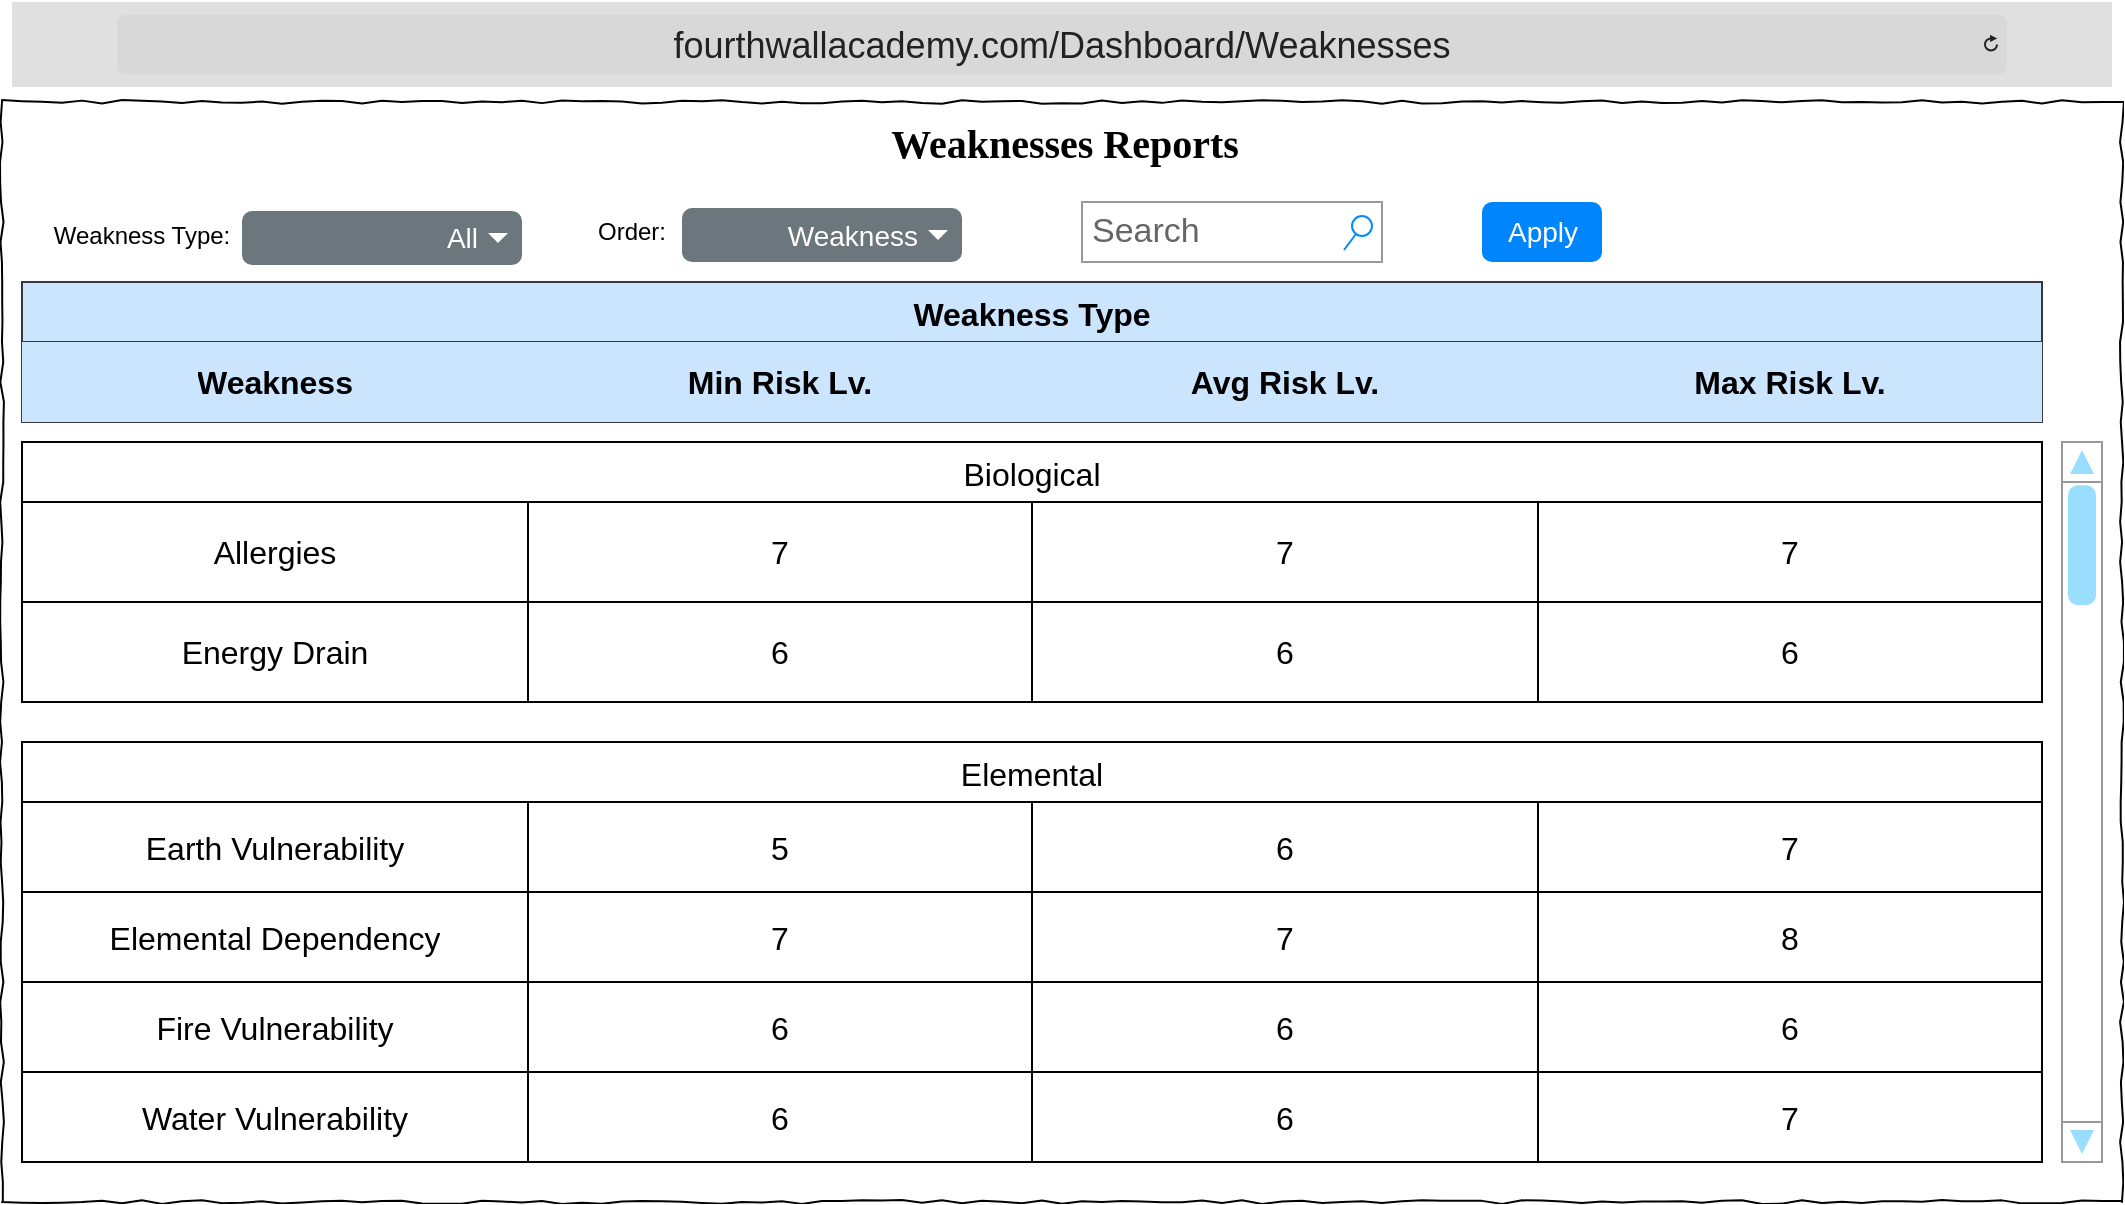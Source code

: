 <mxfile version="26.0.1">
  <diagram name="Page-1" id="03018318-947c-dd8e-b7a3-06fadd420f32">
    <mxGraphModel dx="3354" dy="1258" grid="1" gridSize="10" guides="1" tooltips="1" connect="1" arrows="1" fold="1" page="1" pageScale="1" pageWidth="1100" pageHeight="850" background="none" math="0" shadow="0">
      <root>
        <mxCell id="0" />
        <mxCell id="1" parent="0" />
        <mxCell id="677b7b8949515195-1" value="" style="whiteSpace=wrap;html=1;rounded=0;shadow=0;labelBackgroundColor=none;strokeColor=#000000;strokeWidth=1;fillColor=none;fontFamily=Verdana;fontSize=12;fontColor=#000000;align=center;comic=1;" parent="1" vertex="1">
          <mxGeometry x="20" y="70" width="1060" height="550" as="geometry" />
        </mxCell>
        <mxCell id="3aGJddo-5EH4ExrnTLLF-4" value="&lt;font face=&quot;Tahoma&quot; style=&quot;font-size: 20px;&quot;&gt;Weaknesses Reports&lt;/font&gt;" style="text;strokeColor=none;fillColor=none;html=1;fontSize=24;fontStyle=1;verticalAlign=middle;align=center;" parent="1" vertex="1">
          <mxGeometry x="440.5" y="70" width="220" height="40" as="geometry" />
        </mxCell>
        <mxCell id="b_-qBEc8-tPpr0zeS2S6-1" value="&lt;font style=&quot;font-size: 18px;&quot;&gt;fourthwallacademy.com/Dashboard/Weaknesses&lt;/font&gt;" style="html=1;strokeWidth=1;shadow=0;dashed=0;shape=mxgraph.ios7ui.url;fillColor=#e0e0e0;strokeColor=#c0c0c0;buttonText=;strokeColor2=#222222;fontColor=#222222;fontSize=8;spacingTop=2;align=center;whiteSpace=wrap;" parent="1" vertex="1">
          <mxGeometry x="25" y="20" width="1050" height="42.5" as="geometry" />
        </mxCell>
        <mxCell id="ZwHE_Ob0DUc1sspuv7PX-6" value="Apply" style="html=1;shadow=0;dashed=0;shape=mxgraph.bootstrap.rrect;rSize=5;fillColor=#0085FC;strokeColor=none;align=center;spacing=15;fontSize=14;fontColor=#ffffff;sketch=0;" parent="1" vertex="1">
          <mxGeometry x="760" y="120" width="60" height="30" as="geometry" />
        </mxCell>
        <mxCell id="ZwHE_Ob0DUc1sspuv7PX-15" value="Weakness Type:" style="text;html=1;align=center;verticalAlign=middle;whiteSpace=wrap;rounded=0;" parent="1" vertex="1">
          <mxGeometry x="40" y="121.5" width="100" height="30" as="geometry" />
        </mxCell>
        <mxCell id="ZwHE_Ob0DUc1sspuv7PX-16" value="All" style="html=1;shadow=0;dashed=0;shape=mxgraph.bootstrap.rrect;rSize=5;strokeColor=none;strokeWidth=1;fillColor=#6C767D;fontColor=#ffffff;whiteSpace=wrap;align=right;verticalAlign=middle;fontStyle=0;fontSize=14;spacingRight=20;" parent="1" vertex="1">
          <mxGeometry x="140" y="124.5" width="140" height="27" as="geometry" />
        </mxCell>
        <mxCell id="ZwHE_Ob0DUc1sspuv7PX-17" value="" style="shape=triangle;direction=south;fillColor=#ffffff;strokeColor=none;perimeter=none;" parent="ZwHE_Ob0DUc1sspuv7PX-16" vertex="1">
          <mxGeometry x="1" y="0.5" width="10" height="5" relative="1" as="geometry">
            <mxPoint x="-17" y="-2.5" as="offset" />
          </mxGeometry>
        </mxCell>
        <mxCell id="MvRHuvZ1edDw_HGWbF9z-59" value="" style="verticalLabelPosition=bottom;shadow=0;dashed=0;align=center;html=1;verticalAlign=top;strokeWidth=1;shape=mxgraph.mockup.navigation.scrollBar;strokeColor=#999999;barPos=99.394;fillColor2=#99ddff;strokeColor2=none;direction=north;" parent="1" vertex="1">
          <mxGeometry x="1050" y="240" width="20" height="360" as="geometry" />
        </mxCell>
        <mxCell id="yOuiwqaRR13RCL1DA1aZ-1" value="Biological" style="shape=table;startSize=30;container=1;collapsible=0;childLayout=tableLayout;strokeColor=default;fontSize=16;" parent="1" vertex="1">
          <mxGeometry x="30" y="240" width="1010" height="130" as="geometry" />
        </mxCell>
        <mxCell id="yOuiwqaRR13RCL1DA1aZ-2" value="" style="shape=tableRow;horizontal=0;startSize=0;swimlaneHead=0;swimlaneBody=0;strokeColor=inherit;top=0;left=0;bottom=0;right=0;collapsible=0;dropTarget=0;fillColor=none;points=[[0,0.5],[1,0.5]];portConstraint=eastwest;fontSize=16;" parent="yOuiwqaRR13RCL1DA1aZ-1" vertex="1">
          <mxGeometry y="30" width="1010" height="50" as="geometry" />
        </mxCell>
        <mxCell id="yOuiwqaRR13RCL1DA1aZ-3" value="Allergies" style="shape=partialRectangle;html=1;whiteSpace=wrap;connectable=0;strokeColor=inherit;overflow=hidden;fillColor=none;top=0;left=0;bottom=0;right=0;pointerEvents=1;fontSize=16;" parent="yOuiwqaRR13RCL1DA1aZ-2" vertex="1">
          <mxGeometry width="253" height="50" as="geometry">
            <mxRectangle width="253" height="50" as="alternateBounds" />
          </mxGeometry>
        </mxCell>
        <mxCell id="yOuiwqaRR13RCL1DA1aZ-4" value="7" style="shape=partialRectangle;html=1;whiteSpace=wrap;connectable=0;strokeColor=inherit;overflow=hidden;fillColor=none;top=0;left=0;bottom=0;right=0;pointerEvents=1;fontSize=16;" parent="yOuiwqaRR13RCL1DA1aZ-2" vertex="1">
          <mxGeometry x="253" width="252" height="50" as="geometry">
            <mxRectangle width="252" height="50" as="alternateBounds" />
          </mxGeometry>
        </mxCell>
        <mxCell id="yOuiwqaRR13RCL1DA1aZ-5" value="7" style="shape=partialRectangle;html=1;whiteSpace=wrap;connectable=0;strokeColor=inherit;overflow=hidden;fillColor=none;top=0;left=0;bottom=0;right=0;pointerEvents=1;fontSize=16;" parent="yOuiwqaRR13RCL1DA1aZ-2" vertex="1">
          <mxGeometry x="505" width="253" height="50" as="geometry">
            <mxRectangle width="253" height="50" as="alternateBounds" />
          </mxGeometry>
        </mxCell>
        <mxCell id="yOuiwqaRR13RCL1DA1aZ-14" value="7" style="shape=partialRectangle;html=1;whiteSpace=wrap;connectable=0;strokeColor=inherit;overflow=hidden;fillColor=none;top=0;left=0;bottom=0;right=0;pointerEvents=1;fontSize=16;" parent="yOuiwqaRR13RCL1DA1aZ-2" vertex="1">
          <mxGeometry x="758" width="252" height="50" as="geometry">
            <mxRectangle width="252" height="50" as="alternateBounds" />
          </mxGeometry>
        </mxCell>
        <mxCell id="yOuiwqaRR13RCL1DA1aZ-6" value="" style="shape=tableRow;horizontal=0;startSize=0;swimlaneHead=0;swimlaneBody=0;strokeColor=inherit;top=0;left=0;bottom=0;right=0;collapsible=0;dropTarget=0;fillColor=none;points=[[0,0.5],[1,0.5]];portConstraint=eastwest;fontSize=16;" parent="yOuiwqaRR13RCL1DA1aZ-1" vertex="1">
          <mxGeometry y="80" width="1010" height="50" as="geometry" />
        </mxCell>
        <mxCell id="yOuiwqaRR13RCL1DA1aZ-7" value="Energy Drain" style="shape=partialRectangle;html=1;whiteSpace=wrap;connectable=0;strokeColor=inherit;overflow=hidden;fillColor=none;top=0;left=0;bottom=0;right=0;pointerEvents=1;fontSize=16;" parent="yOuiwqaRR13RCL1DA1aZ-6" vertex="1">
          <mxGeometry width="253" height="50" as="geometry">
            <mxRectangle width="253" height="50" as="alternateBounds" />
          </mxGeometry>
        </mxCell>
        <mxCell id="yOuiwqaRR13RCL1DA1aZ-8" value="6" style="shape=partialRectangle;html=1;whiteSpace=wrap;connectable=0;strokeColor=inherit;overflow=hidden;fillColor=none;top=0;left=0;bottom=0;right=0;pointerEvents=1;fontSize=16;" parent="yOuiwqaRR13RCL1DA1aZ-6" vertex="1">
          <mxGeometry x="253" width="252" height="50" as="geometry">
            <mxRectangle width="252" height="50" as="alternateBounds" />
          </mxGeometry>
        </mxCell>
        <mxCell id="yOuiwqaRR13RCL1DA1aZ-9" value="6" style="shape=partialRectangle;html=1;whiteSpace=wrap;connectable=0;strokeColor=inherit;overflow=hidden;fillColor=none;top=0;left=0;bottom=0;right=0;pointerEvents=1;fontSize=16;" parent="yOuiwqaRR13RCL1DA1aZ-6" vertex="1">
          <mxGeometry x="505" width="253" height="50" as="geometry">
            <mxRectangle width="253" height="50" as="alternateBounds" />
          </mxGeometry>
        </mxCell>
        <mxCell id="yOuiwqaRR13RCL1DA1aZ-15" value="6" style="shape=partialRectangle;html=1;whiteSpace=wrap;connectable=0;strokeColor=inherit;overflow=hidden;fillColor=none;top=0;left=0;bottom=0;right=0;pointerEvents=1;fontSize=16;" parent="yOuiwqaRR13RCL1DA1aZ-6" vertex="1">
          <mxGeometry x="758" width="252" height="50" as="geometry">
            <mxRectangle width="252" height="50" as="alternateBounds" />
          </mxGeometry>
        </mxCell>
        <mxCell id="yOuiwqaRR13RCL1DA1aZ-16" value="Weakness Type" style="shape=table;startSize=30;container=1;collapsible=0;childLayout=tableLayout;strokeColor=#36393d;fontSize=16;fontStyle=1;fillColor=#cce5ff;" parent="1" vertex="1">
          <mxGeometry x="30" y="160" width="1010" height="70" as="geometry" />
        </mxCell>
        <mxCell id="yOuiwqaRR13RCL1DA1aZ-17" value="" style="shape=tableRow;horizontal=0;startSize=0;swimlaneHead=0;swimlaneBody=0;strokeColor=inherit;top=0;left=0;bottom=0;right=0;collapsible=0;dropTarget=0;fillColor=none;points=[[0,0.5],[1,0.5]];portConstraint=eastwest;fontSize=16;" parent="yOuiwqaRR13RCL1DA1aZ-16" vertex="1">
          <mxGeometry y="30" width="1010" height="40" as="geometry" />
        </mxCell>
        <mxCell id="yOuiwqaRR13RCL1DA1aZ-18" value="&lt;b&gt;Weakness&lt;/b&gt;" style="shape=partialRectangle;html=1;whiteSpace=wrap;connectable=0;strokeColor=#36393d;overflow=hidden;fillColor=#cce5ff;top=0;left=0;bottom=0;right=0;pointerEvents=1;fontSize=16;" parent="yOuiwqaRR13RCL1DA1aZ-17" vertex="1">
          <mxGeometry width="253" height="40" as="geometry">
            <mxRectangle width="253" height="40" as="alternateBounds" />
          </mxGeometry>
        </mxCell>
        <mxCell id="yOuiwqaRR13RCL1DA1aZ-19" value="&lt;b&gt;Min Risk Lv.&lt;/b&gt;" style="shape=partialRectangle;html=1;whiteSpace=wrap;connectable=0;strokeColor=#36393d;overflow=hidden;fillColor=#cce5ff;top=0;left=0;bottom=0;right=0;pointerEvents=1;fontSize=16;" parent="yOuiwqaRR13RCL1DA1aZ-17" vertex="1">
          <mxGeometry x="253" width="252" height="40" as="geometry">
            <mxRectangle width="252" height="40" as="alternateBounds" />
          </mxGeometry>
        </mxCell>
        <mxCell id="yOuiwqaRR13RCL1DA1aZ-20" value="&lt;b&gt;Avg Risk Lv.&lt;/b&gt;" style="shape=partialRectangle;html=1;whiteSpace=wrap;connectable=0;strokeColor=#36393d;overflow=hidden;fillColor=#cce5ff;top=0;left=0;bottom=0;right=0;pointerEvents=1;fontSize=16;" parent="yOuiwqaRR13RCL1DA1aZ-17" vertex="1">
          <mxGeometry x="505" width="253" height="40" as="geometry">
            <mxRectangle width="253" height="40" as="alternateBounds" />
          </mxGeometry>
        </mxCell>
        <mxCell id="yOuiwqaRR13RCL1DA1aZ-21" value="&lt;b&gt;Max Risk Lv.&lt;/b&gt;" style="shape=partialRectangle;html=1;whiteSpace=wrap;connectable=0;strokeColor=#36393d;overflow=hidden;fillColor=#cce5ff;top=0;left=0;bottom=0;right=0;pointerEvents=1;fontSize=16;" parent="yOuiwqaRR13RCL1DA1aZ-17" vertex="1">
          <mxGeometry x="758" width="252" height="40" as="geometry">
            <mxRectangle width="252" height="40" as="alternateBounds" />
          </mxGeometry>
        </mxCell>
        <mxCell id="yOuiwqaRR13RCL1DA1aZ-27" value="Elemental" style="shape=table;startSize=30;container=1;collapsible=0;childLayout=tableLayout;strokeColor=default;fontSize=16;" parent="1" vertex="1">
          <mxGeometry x="30" y="390" width="1010" height="210" as="geometry" />
        </mxCell>
        <mxCell id="yOuiwqaRR13RCL1DA1aZ-28" value="" style="shape=tableRow;horizontal=0;startSize=0;swimlaneHead=0;swimlaneBody=0;strokeColor=inherit;top=0;left=0;bottom=0;right=0;collapsible=0;dropTarget=0;fillColor=none;points=[[0,0.5],[1,0.5]];portConstraint=eastwest;fontSize=16;" parent="yOuiwqaRR13RCL1DA1aZ-27" vertex="1">
          <mxGeometry y="30" width="1010" height="45" as="geometry" />
        </mxCell>
        <mxCell id="yOuiwqaRR13RCL1DA1aZ-29" value="Earth Vulnerability" style="shape=partialRectangle;html=1;whiteSpace=wrap;connectable=0;strokeColor=inherit;overflow=hidden;fillColor=none;top=0;left=0;bottom=0;right=0;pointerEvents=1;fontSize=16;" parent="yOuiwqaRR13RCL1DA1aZ-28" vertex="1">
          <mxGeometry width="253" height="45" as="geometry">
            <mxRectangle width="253" height="45" as="alternateBounds" />
          </mxGeometry>
        </mxCell>
        <mxCell id="yOuiwqaRR13RCL1DA1aZ-30" value="5" style="shape=partialRectangle;html=1;whiteSpace=wrap;connectable=0;strokeColor=inherit;overflow=hidden;fillColor=none;top=0;left=0;bottom=0;right=0;pointerEvents=1;fontSize=16;" parent="yOuiwqaRR13RCL1DA1aZ-28" vertex="1">
          <mxGeometry x="253" width="252" height="45" as="geometry">
            <mxRectangle width="252" height="45" as="alternateBounds" />
          </mxGeometry>
        </mxCell>
        <mxCell id="yOuiwqaRR13RCL1DA1aZ-31" value="6" style="shape=partialRectangle;html=1;whiteSpace=wrap;connectable=0;strokeColor=inherit;overflow=hidden;fillColor=none;top=0;left=0;bottom=0;right=0;pointerEvents=1;fontSize=16;" parent="yOuiwqaRR13RCL1DA1aZ-28" vertex="1">
          <mxGeometry x="505" width="253" height="45" as="geometry">
            <mxRectangle width="253" height="45" as="alternateBounds" />
          </mxGeometry>
        </mxCell>
        <mxCell id="yOuiwqaRR13RCL1DA1aZ-32" value="7" style="shape=partialRectangle;html=1;whiteSpace=wrap;connectable=0;strokeColor=inherit;overflow=hidden;fillColor=none;top=0;left=0;bottom=0;right=0;pointerEvents=1;fontSize=16;" parent="yOuiwqaRR13RCL1DA1aZ-28" vertex="1">
          <mxGeometry x="758" width="252" height="45" as="geometry">
            <mxRectangle width="252" height="45" as="alternateBounds" />
          </mxGeometry>
        </mxCell>
        <mxCell id="yOuiwqaRR13RCL1DA1aZ-33" value="" style="shape=tableRow;horizontal=0;startSize=0;swimlaneHead=0;swimlaneBody=0;strokeColor=inherit;top=0;left=0;bottom=0;right=0;collapsible=0;dropTarget=0;fillColor=none;points=[[0,0.5],[1,0.5]];portConstraint=eastwest;fontSize=16;" parent="yOuiwqaRR13RCL1DA1aZ-27" vertex="1">
          <mxGeometry y="75" width="1010" height="45" as="geometry" />
        </mxCell>
        <mxCell id="yOuiwqaRR13RCL1DA1aZ-34" value="Elemental Dependency" style="shape=partialRectangle;html=1;whiteSpace=wrap;connectable=0;strokeColor=inherit;overflow=hidden;fillColor=none;top=0;left=0;bottom=0;right=0;pointerEvents=1;fontSize=16;" parent="yOuiwqaRR13RCL1DA1aZ-33" vertex="1">
          <mxGeometry width="253" height="45" as="geometry">
            <mxRectangle width="253" height="45" as="alternateBounds" />
          </mxGeometry>
        </mxCell>
        <mxCell id="yOuiwqaRR13RCL1DA1aZ-35" value="7" style="shape=partialRectangle;html=1;whiteSpace=wrap;connectable=0;strokeColor=inherit;overflow=hidden;fillColor=none;top=0;left=0;bottom=0;right=0;pointerEvents=1;fontSize=16;" parent="yOuiwqaRR13RCL1DA1aZ-33" vertex="1">
          <mxGeometry x="253" width="252" height="45" as="geometry">
            <mxRectangle width="252" height="45" as="alternateBounds" />
          </mxGeometry>
        </mxCell>
        <mxCell id="yOuiwqaRR13RCL1DA1aZ-36" value="7" style="shape=partialRectangle;html=1;whiteSpace=wrap;connectable=0;strokeColor=inherit;overflow=hidden;fillColor=none;top=0;left=0;bottom=0;right=0;pointerEvents=1;fontSize=16;" parent="yOuiwqaRR13RCL1DA1aZ-33" vertex="1">
          <mxGeometry x="505" width="253" height="45" as="geometry">
            <mxRectangle width="253" height="45" as="alternateBounds" />
          </mxGeometry>
        </mxCell>
        <mxCell id="yOuiwqaRR13RCL1DA1aZ-37" value="8" style="shape=partialRectangle;html=1;whiteSpace=wrap;connectable=0;strokeColor=inherit;overflow=hidden;fillColor=none;top=0;left=0;bottom=0;right=0;pointerEvents=1;fontSize=16;" parent="yOuiwqaRR13RCL1DA1aZ-33" vertex="1">
          <mxGeometry x="758" width="252" height="45" as="geometry">
            <mxRectangle width="252" height="45" as="alternateBounds" />
          </mxGeometry>
        </mxCell>
        <mxCell id="yOuiwqaRR13RCL1DA1aZ-38" style="shape=tableRow;horizontal=0;startSize=0;swimlaneHead=0;swimlaneBody=0;strokeColor=inherit;top=0;left=0;bottom=0;right=0;collapsible=0;dropTarget=0;fillColor=none;points=[[0,0.5],[1,0.5]];portConstraint=eastwest;fontSize=16;" parent="yOuiwqaRR13RCL1DA1aZ-27" vertex="1">
          <mxGeometry y="120" width="1010" height="45" as="geometry" />
        </mxCell>
        <mxCell id="yOuiwqaRR13RCL1DA1aZ-39" value="Fire Vulnerability" style="shape=partialRectangle;html=1;whiteSpace=wrap;connectable=0;strokeColor=inherit;overflow=hidden;fillColor=none;top=0;left=0;bottom=0;right=0;pointerEvents=1;fontSize=16;" parent="yOuiwqaRR13RCL1DA1aZ-38" vertex="1">
          <mxGeometry width="253" height="45" as="geometry">
            <mxRectangle width="253" height="45" as="alternateBounds" />
          </mxGeometry>
        </mxCell>
        <mxCell id="yOuiwqaRR13RCL1DA1aZ-40" value="6" style="shape=partialRectangle;html=1;whiteSpace=wrap;connectable=0;strokeColor=inherit;overflow=hidden;fillColor=none;top=0;left=0;bottom=0;right=0;pointerEvents=1;fontSize=16;" parent="yOuiwqaRR13RCL1DA1aZ-38" vertex="1">
          <mxGeometry x="253" width="252" height="45" as="geometry">
            <mxRectangle width="252" height="45" as="alternateBounds" />
          </mxGeometry>
        </mxCell>
        <mxCell id="yOuiwqaRR13RCL1DA1aZ-41" value="6" style="shape=partialRectangle;html=1;whiteSpace=wrap;connectable=0;strokeColor=inherit;overflow=hidden;fillColor=none;top=0;left=0;bottom=0;right=0;pointerEvents=1;fontSize=16;" parent="yOuiwqaRR13RCL1DA1aZ-38" vertex="1">
          <mxGeometry x="505" width="253" height="45" as="geometry">
            <mxRectangle width="253" height="45" as="alternateBounds" />
          </mxGeometry>
        </mxCell>
        <mxCell id="yOuiwqaRR13RCL1DA1aZ-42" value="6" style="shape=partialRectangle;html=1;whiteSpace=wrap;connectable=0;strokeColor=inherit;overflow=hidden;fillColor=none;top=0;left=0;bottom=0;right=0;pointerEvents=1;fontSize=16;" parent="yOuiwqaRR13RCL1DA1aZ-38" vertex="1">
          <mxGeometry x="758" width="252" height="45" as="geometry">
            <mxRectangle width="252" height="45" as="alternateBounds" />
          </mxGeometry>
        </mxCell>
        <mxCell id="yOuiwqaRR13RCL1DA1aZ-43" style="shape=tableRow;horizontal=0;startSize=0;swimlaneHead=0;swimlaneBody=0;strokeColor=inherit;top=0;left=0;bottom=0;right=0;collapsible=0;dropTarget=0;fillColor=none;points=[[0,0.5],[1,0.5]];portConstraint=eastwest;fontSize=16;" parent="yOuiwqaRR13RCL1DA1aZ-27" vertex="1">
          <mxGeometry y="165" width="1010" height="45" as="geometry" />
        </mxCell>
        <mxCell id="yOuiwqaRR13RCL1DA1aZ-44" value="Water Vulnerability" style="shape=partialRectangle;html=1;whiteSpace=wrap;connectable=0;strokeColor=inherit;overflow=hidden;fillColor=none;top=0;left=0;bottom=0;right=0;pointerEvents=1;fontSize=16;" parent="yOuiwqaRR13RCL1DA1aZ-43" vertex="1">
          <mxGeometry width="253" height="45" as="geometry">
            <mxRectangle width="253" height="45" as="alternateBounds" />
          </mxGeometry>
        </mxCell>
        <mxCell id="yOuiwqaRR13RCL1DA1aZ-45" value="6" style="shape=partialRectangle;html=1;whiteSpace=wrap;connectable=0;strokeColor=inherit;overflow=hidden;fillColor=none;top=0;left=0;bottom=0;right=0;pointerEvents=1;fontSize=16;" parent="yOuiwqaRR13RCL1DA1aZ-43" vertex="1">
          <mxGeometry x="253" width="252" height="45" as="geometry">
            <mxRectangle width="252" height="45" as="alternateBounds" />
          </mxGeometry>
        </mxCell>
        <mxCell id="yOuiwqaRR13RCL1DA1aZ-46" value="6" style="shape=partialRectangle;html=1;whiteSpace=wrap;connectable=0;strokeColor=inherit;overflow=hidden;fillColor=none;top=0;left=0;bottom=0;right=0;pointerEvents=1;fontSize=16;" parent="yOuiwqaRR13RCL1DA1aZ-43" vertex="1">
          <mxGeometry x="505" width="253" height="45" as="geometry">
            <mxRectangle width="253" height="45" as="alternateBounds" />
          </mxGeometry>
        </mxCell>
        <mxCell id="yOuiwqaRR13RCL1DA1aZ-47" value="7" style="shape=partialRectangle;html=1;whiteSpace=wrap;connectable=0;strokeColor=inherit;overflow=hidden;fillColor=none;top=0;left=0;bottom=0;right=0;pointerEvents=1;fontSize=16;" parent="yOuiwqaRR13RCL1DA1aZ-43" vertex="1">
          <mxGeometry x="758" width="252" height="45" as="geometry">
            <mxRectangle width="252" height="45" as="alternateBounds" />
          </mxGeometry>
        </mxCell>
        <mxCell id="yOuiwqaRR13RCL1DA1aZ-59" value="Order:" style="text;html=1;align=center;verticalAlign=middle;whiteSpace=wrap;rounded=0;" parent="1" vertex="1">
          <mxGeometry x="310" y="120" width="50" height="30" as="geometry" />
        </mxCell>
        <mxCell id="yOuiwqaRR13RCL1DA1aZ-60" value="Weakness" style="html=1;shadow=0;dashed=0;shape=mxgraph.bootstrap.rrect;rSize=5;strokeColor=none;strokeWidth=1;fillColor=#6C767D;fontColor=#ffffff;whiteSpace=wrap;align=right;verticalAlign=middle;fontStyle=0;fontSize=14;spacingRight=20;" parent="1" vertex="1">
          <mxGeometry x="360" y="123" width="140" height="27" as="geometry" />
        </mxCell>
        <mxCell id="yOuiwqaRR13RCL1DA1aZ-61" value="" style="shape=triangle;direction=south;fillColor=#ffffff;strokeColor=none;perimeter=none;" parent="yOuiwqaRR13RCL1DA1aZ-60" vertex="1">
          <mxGeometry x="1" y="0.5" width="10" height="5" relative="1" as="geometry">
            <mxPoint x="-17" y="-2.5" as="offset" />
          </mxGeometry>
        </mxCell>
        <mxCell id="yOuiwqaRR13RCL1DA1aZ-62" value="Search" style="strokeWidth=1;shadow=0;dashed=0;align=center;html=1;shape=mxgraph.mockup.forms.searchBox;strokeColor=#999999;mainText=;strokeColor2=#008cff;fontColor=#666666;fontSize=17;align=left;spacingLeft=3;whiteSpace=wrap;" parent="1" vertex="1">
          <mxGeometry x="560" y="120" width="150" height="30" as="geometry" />
        </mxCell>
      </root>
    </mxGraphModel>
  </diagram>
</mxfile>
